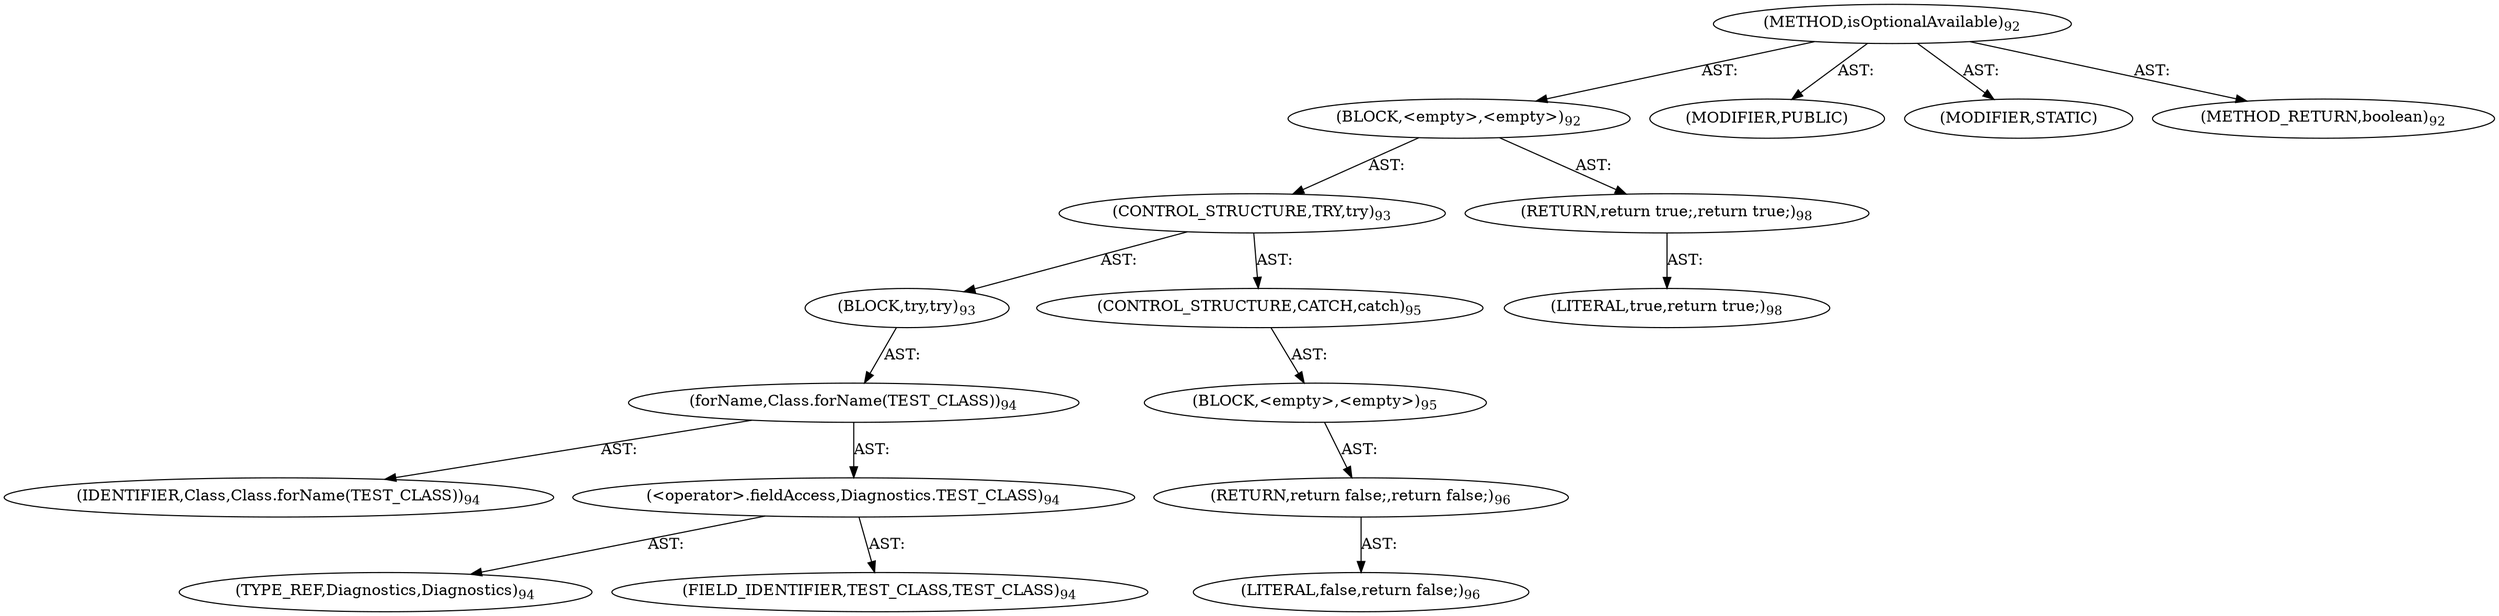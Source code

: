 digraph "isOptionalAvailable" {  
"111669149697" [label = <(METHOD,isOptionalAvailable)<SUB>92</SUB>> ]
"25769803777" [label = <(BLOCK,&lt;empty&gt;,&lt;empty&gt;)<SUB>92</SUB>> ]
"47244640256" [label = <(CONTROL_STRUCTURE,TRY,try)<SUB>93</SUB>> ]
"25769803778" [label = <(BLOCK,try,try)<SUB>93</SUB>> ]
"30064771073" [label = <(forName,Class.forName(TEST_CLASS))<SUB>94</SUB>> ]
"68719476737" [label = <(IDENTIFIER,Class,Class.forName(TEST_CLASS))<SUB>94</SUB>> ]
"30064771074" [label = <(&lt;operator&gt;.fieldAccess,Diagnostics.TEST_CLASS)<SUB>94</SUB>> ]
"180388626432" [label = <(TYPE_REF,Diagnostics,Diagnostics)<SUB>94</SUB>> ]
"55834574848" [label = <(FIELD_IDENTIFIER,TEST_CLASS,TEST_CLASS)<SUB>94</SUB>> ]
"47244640257" [label = <(CONTROL_STRUCTURE,CATCH,catch)<SUB>95</SUB>> ]
"25769803779" [label = <(BLOCK,&lt;empty&gt;,&lt;empty&gt;)<SUB>95</SUB>> ]
"146028888064" [label = <(RETURN,return false;,return false;)<SUB>96</SUB>> ]
"90194313216" [label = <(LITERAL,false,return false;)<SUB>96</SUB>> ]
"146028888065" [label = <(RETURN,return true;,return true;)<SUB>98</SUB>> ]
"90194313217" [label = <(LITERAL,true,return true;)<SUB>98</SUB>> ]
"133143986180" [label = <(MODIFIER,PUBLIC)> ]
"133143986181" [label = <(MODIFIER,STATIC)> ]
"128849018881" [label = <(METHOD_RETURN,boolean)<SUB>92</SUB>> ]
  "111669149697" -> "25769803777"  [ label = "AST: "] 
  "111669149697" -> "133143986180"  [ label = "AST: "] 
  "111669149697" -> "133143986181"  [ label = "AST: "] 
  "111669149697" -> "128849018881"  [ label = "AST: "] 
  "25769803777" -> "47244640256"  [ label = "AST: "] 
  "25769803777" -> "146028888065"  [ label = "AST: "] 
  "47244640256" -> "25769803778"  [ label = "AST: "] 
  "47244640256" -> "47244640257"  [ label = "AST: "] 
  "25769803778" -> "30064771073"  [ label = "AST: "] 
  "30064771073" -> "68719476737"  [ label = "AST: "] 
  "30064771073" -> "30064771074"  [ label = "AST: "] 
  "30064771074" -> "180388626432"  [ label = "AST: "] 
  "30064771074" -> "55834574848"  [ label = "AST: "] 
  "47244640257" -> "25769803779"  [ label = "AST: "] 
  "25769803779" -> "146028888064"  [ label = "AST: "] 
  "146028888064" -> "90194313216"  [ label = "AST: "] 
  "146028888065" -> "90194313217"  [ label = "AST: "] 
}
